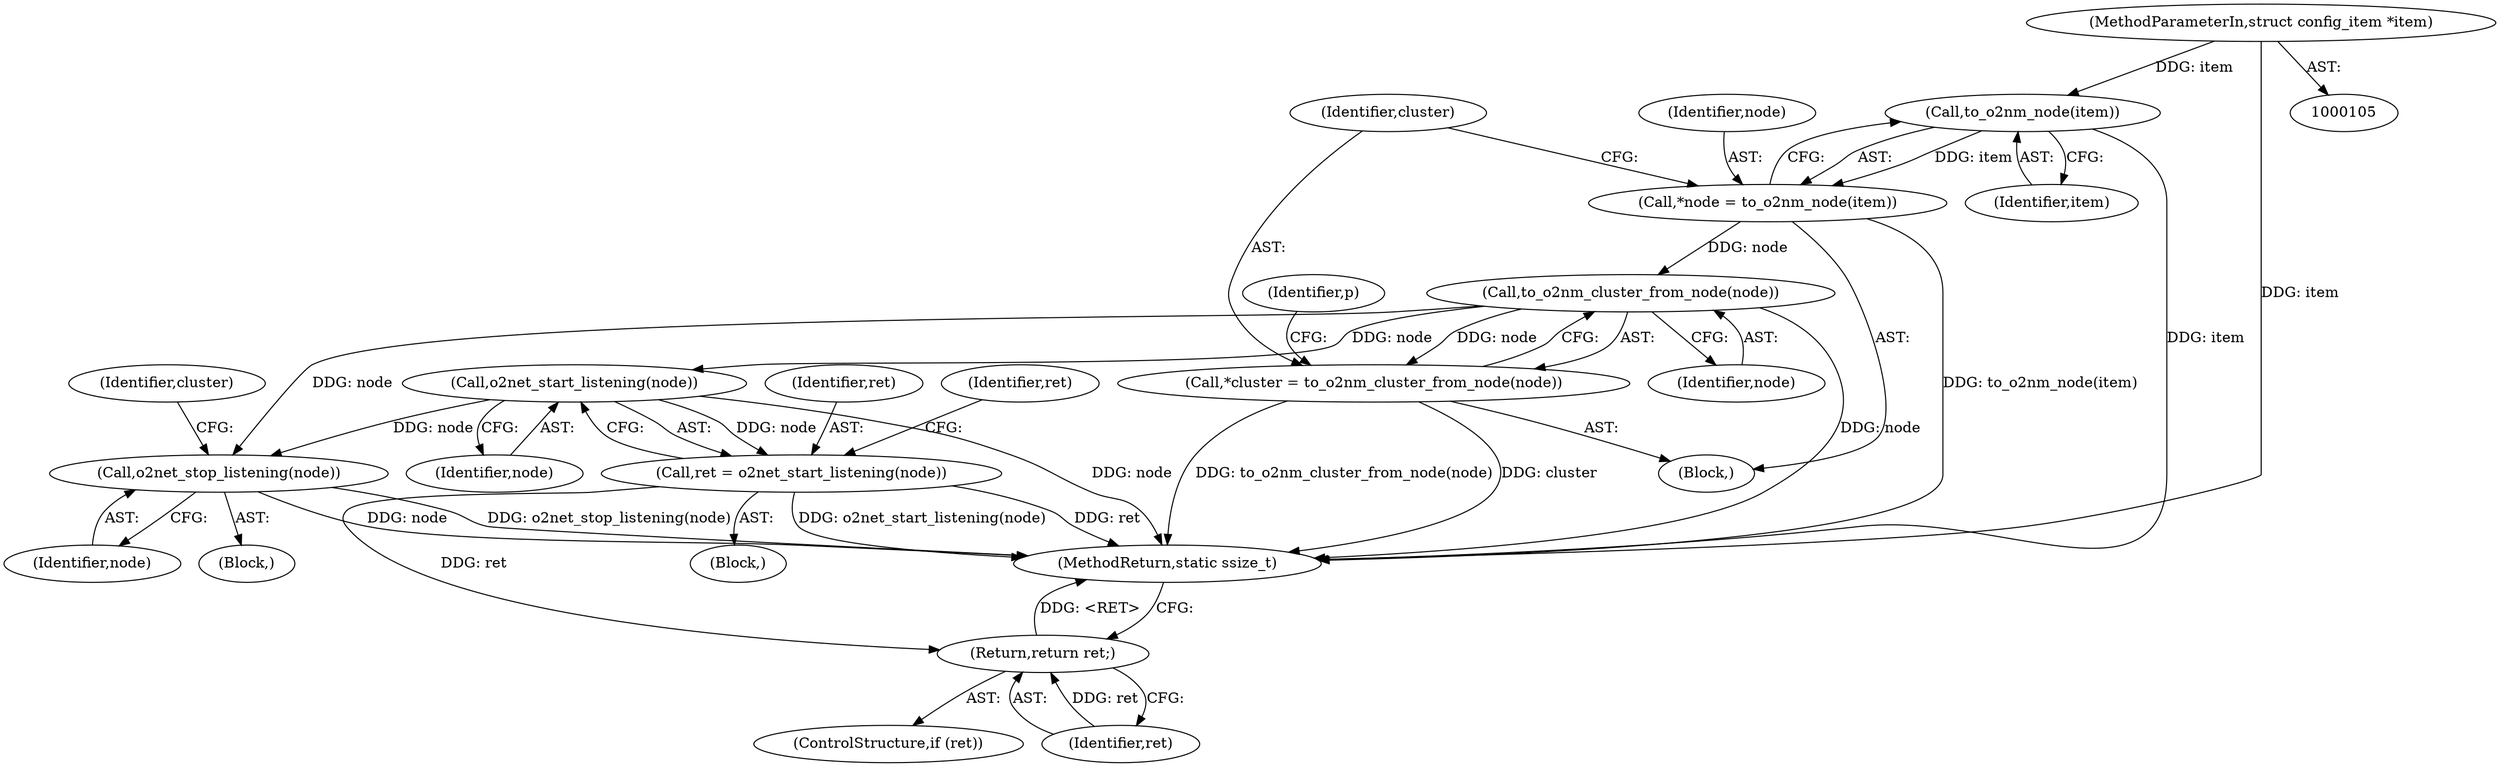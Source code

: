 digraph "1_linux_853bc26a7ea39e354b9f8889ae7ad1492ffa28d2_0@pointer" {
"1000113" [label="(Call,to_o2nm_node(item))"];
"1000106" [label="(MethodParameterIn,struct config_item *item)"];
"1000111" [label="(Call,*node = to_o2nm_node(item))"];
"1000118" [label="(Call,to_o2nm_cluster_from_node(node))"];
"1000116" [label="(Call,*cluster = to_o2nm_cluster_from_node(node))"];
"1000210" [label="(Call,o2net_start_listening(node))"];
"1000208" [label="(Call,ret = o2net_start_listening(node))"];
"1000214" [label="(Return,return ret;)"];
"1000232" [label="(Call,o2net_stop_listening(node))"];
"1000214" [label="(Return,return ret;)"];
"1000118" [label="(Call,to_o2nm_cluster_from_node(node))"];
"1000213" [label="(Identifier,ret)"];
"1000232" [label="(Call,o2net_stop_listening(node))"];
"1000211" [label="(Identifier,node)"];
"1000111" [label="(Call,*node = to_o2nm_node(item))"];
"1000113" [label="(Call,to_o2nm_node(item))"];
"1000119" [label="(Identifier,node)"];
"1000207" [label="(Block,)"];
"1000114" [label="(Identifier,item)"];
"1000208" [label="(Call,ret = o2net_start_listening(node))"];
"1000106" [label="(MethodParameterIn,struct config_item *item)"];
"1000212" [label="(ControlStructure,if (ret))"];
"1000263" [label="(MethodReturn,static ssize_t)"];
"1000210" [label="(Call,o2net_start_listening(node))"];
"1000117" [label="(Identifier,cluster)"];
"1000215" [label="(Identifier,ret)"];
"1000236" [label="(Identifier,cluster)"];
"1000123" [label="(Identifier,p)"];
"1000233" [label="(Identifier,node)"];
"1000209" [label="(Identifier,ret)"];
"1000116" [label="(Call,*cluster = to_o2nm_cluster_from_node(node))"];
"1000109" [label="(Block,)"];
"1000231" [label="(Block,)"];
"1000112" [label="(Identifier,node)"];
"1000113" -> "1000111"  [label="AST: "];
"1000113" -> "1000114"  [label="CFG: "];
"1000114" -> "1000113"  [label="AST: "];
"1000111" -> "1000113"  [label="CFG: "];
"1000113" -> "1000263"  [label="DDG: item"];
"1000113" -> "1000111"  [label="DDG: item"];
"1000106" -> "1000113"  [label="DDG: item"];
"1000106" -> "1000105"  [label="AST: "];
"1000106" -> "1000263"  [label="DDG: item"];
"1000111" -> "1000109"  [label="AST: "];
"1000112" -> "1000111"  [label="AST: "];
"1000117" -> "1000111"  [label="CFG: "];
"1000111" -> "1000263"  [label="DDG: to_o2nm_node(item)"];
"1000111" -> "1000118"  [label="DDG: node"];
"1000118" -> "1000116"  [label="AST: "];
"1000118" -> "1000119"  [label="CFG: "];
"1000119" -> "1000118"  [label="AST: "];
"1000116" -> "1000118"  [label="CFG: "];
"1000118" -> "1000263"  [label="DDG: node"];
"1000118" -> "1000116"  [label="DDG: node"];
"1000118" -> "1000210"  [label="DDG: node"];
"1000118" -> "1000232"  [label="DDG: node"];
"1000116" -> "1000109"  [label="AST: "];
"1000117" -> "1000116"  [label="AST: "];
"1000123" -> "1000116"  [label="CFG: "];
"1000116" -> "1000263"  [label="DDG: to_o2nm_cluster_from_node(node)"];
"1000116" -> "1000263"  [label="DDG: cluster"];
"1000210" -> "1000208"  [label="AST: "];
"1000210" -> "1000211"  [label="CFG: "];
"1000211" -> "1000210"  [label="AST: "];
"1000208" -> "1000210"  [label="CFG: "];
"1000210" -> "1000263"  [label="DDG: node"];
"1000210" -> "1000208"  [label="DDG: node"];
"1000210" -> "1000232"  [label="DDG: node"];
"1000208" -> "1000207"  [label="AST: "];
"1000209" -> "1000208"  [label="AST: "];
"1000213" -> "1000208"  [label="CFG: "];
"1000208" -> "1000263"  [label="DDG: ret"];
"1000208" -> "1000263"  [label="DDG: o2net_start_listening(node)"];
"1000208" -> "1000214"  [label="DDG: ret"];
"1000214" -> "1000212"  [label="AST: "];
"1000214" -> "1000215"  [label="CFG: "];
"1000215" -> "1000214"  [label="AST: "];
"1000263" -> "1000214"  [label="CFG: "];
"1000214" -> "1000263"  [label="DDG: <RET>"];
"1000215" -> "1000214"  [label="DDG: ret"];
"1000232" -> "1000231"  [label="AST: "];
"1000232" -> "1000233"  [label="CFG: "];
"1000233" -> "1000232"  [label="AST: "];
"1000236" -> "1000232"  [label="CFG: "];
"1000232" -> "1000263"  [label="DDG: node"];
"1000232" -> "1000263"  [label="DDG: o2net_stop_listening(node)"];
}
